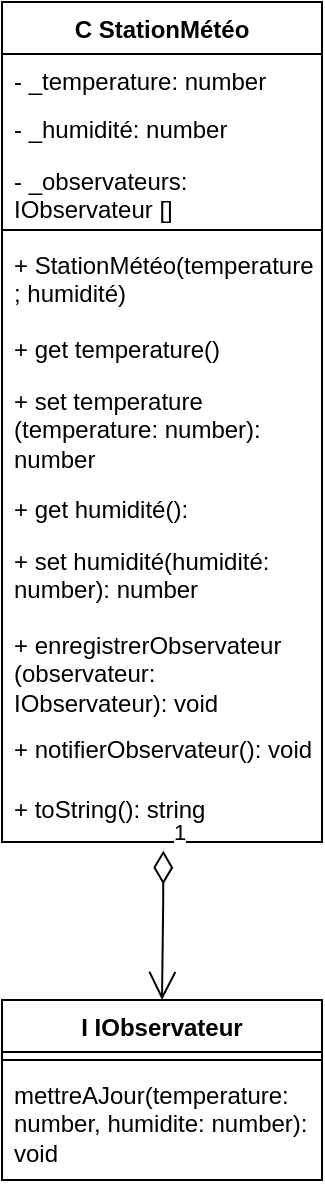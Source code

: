 <mxfile version="21.3.2" type="device">
  <diagram name="Page-1" id="--NuLLEFuWHMZJXtM4jA">
    <mxGraphModel dx="744" dy="764" grid="1" gridSize="10" guides="1" tooltips="1" connect="1" arrows="1" fold="1" page="1" pageScale="1" pageWidth="827" pageHeight="1169" math="0" shadow="0">
      <root>
        <mxCell id="0" />
        <mxCell id="1" parent="0" />
        <mxCell id="MaUDG1iLYubECmFozxPo-1" value="C StationMétéo" style="swimlane;fontStyle=1;align=center;verticalAlign=top;childLayout=stackLayout;horizontal=1;startSize=26;horizontalStack=0;resizeParent=1;resizeParentMax=0;resizeLast=0;collapsible=1;marginBottom=0;whiteSpace=wrap;html=1;" vertex="1" parent="1">
          <mxGeometry x="334" y="40" width="160" height="420" as="geometry" />
        </mxCell>
        <mxCell id="MaUDG1iLYubECmFozxPo-2" value="- _temperature: number" style="text;strokeColor=none;fillColor=none;align=left;verticalAlign=top;spacingLeft=4;spacingRight=4;overflow=hidden;rotatable=0;points=[[0,0.5],[1,0.5]];portConstraint=eastwest;whiteSpace=wrap;html=1;" vertex="1" parent="MaUDG1iLYubECmFozxPo-1">
          <mxGeometry y="26" width="160" height="24" as="geometry" />
        </mxCell>
        <mxCell id="MaUDG1iLYubECmFozxPo-7" value="- _humidité: number" style="text;strokeColor=none;fillColor=none;align=left;verticalAlign=top;spacingLeft=4;spacingRight=4;overflow=hidden;rotatable=0;points=[[0,0.5],[1,0.5]];portConstraint=eastwest;whiteSpace=wrap;html=1;" vertex="1" parent="MaUDG1iLYubECmFozxPo-1">
          <mxGeometry y="50" width="160" height="26" as="geometry" />
        </mxCell>
        <mxCell id="MaUDG1iLYubECmFozxPo-6" value="- _observateurs: IObservateur []" style="text;strokeColor=none;fillColor=none;align=left;verticalAlign=top;spacingLeft=4;spacingRight=4;overflow=hidden;rotatable=0;points=[[0,0.5],[1,0.5]];portConstraint=eastwest;whiteSpace=wrap;html=1;" vertex="1" parent="MaUDG1iLYubECmFozxPo-1">
          <mxGeometry y="76" width="160" height="34" as="geometry" />
        </mxCell>
        <mxCell id="MaUDG1iLYubECmFozxPo-3" value="" style="line;strokeWidth=1;fillColor=none;align=left;verticalAlign=middle;spacingTop=-1;spacingLeft=3;spacingRight=3;rotatable=0;labelPosition=right;points=[];portConstraint=eastwest;strokeColor=inherit;" vertex="1" parent="MaUDG1iLYubECmFozxPo-1">
          <mxGeometry y="110" width="160" height="8" as="geometry" />
        </mxCell>
        <mxCell id="MaUDG1iLYubECmFozxPo-4" value="+ StationMétéo(temperature ; humidité)&amp;nbsp;" style="text;strokeColor=none;fillColor=none;align=left;verticalAlign=top;spacingLeft=4;spacingRight=4;overflow=hidden;rotatable=0;points=[[0,0.5],[1,0.5]];portConstraint=eastwest;whiteSpace=wrap;html=1;" vertex="1" parent="MaUDG1iLYubECmFozxPo-1">
          <mxGeometry y="118" width="160" height="42" as="geometry" />
        </mxCell>
        <mxCell id="MaUDG1iLYubECmFozxPo-8" value="+ get temperature()" style="text;strokeColor=none;fillColor=none;align=left;verticalAlign=top;spacingLeft=4;spacingRight=4;overflow=hidden;rotatable=0;points=[[0,0.5],[1,0.5]];portConstraint=eastwest;whiteSpace=wrap;html=1;" vertex="1" parent="MaUDG1iLYubECmFozxPo-1">
          <mxGeometry y="160" width="160" height="26" as="geometry" />
        </mxCell>
        <mxCell id="MaUDG1iLYubECmFozxPo-5" value="+ set temperature (temperature: number): number" style="text;strokeColor=none;fillColor=none;align=left;verticalAlign=top;spacingLeft=4;spacingRight=4;overflow=hidden;rotatable=0;points=[[0,0.5],[1,0.5]];portConstraint=eastwest;whiteSpace=wrap;html=1;" vertex="1" parent="MaUDG1iLYubECmFozxPo-1">
          <mxGeometry y="186" width="160" height="54" as="geometry" />
        </mxCell>
        <mxCell id="MaUDG1iLYubECmFozxPo-9" value="+ get humidité():" style="text;strokeColor=none;fillColor=none;align=left;verticalAlign=top;spacingLeft=4;spacingRight=4;overflow=hidden;rotatable=0;points=[[0,0.5],[1,0.5]];portConstraint=eastwest;whiteSpace=wrap;html=1;" vertex="1" parent="MaUDG1iLYubECmFozxPo-1">
          <mxGeometry y="240" width="160" height="26" as="geometry" />
        </mxCell>
        <mxCell id="MaUDG1iLYubECmFozxPo-10" value="+ set humidité(humidité: number): number" style="text;strokeColor=none;fillColor=none;align=left;verticalAlign=top;spacingLeft=4;spacingRight=4;overflow=hidden;rotatable=0;points=[[0,0.5],[1,0.5]];portConstraint=eastwest;whiteSpace=wrap;html=1;" vertex="1" parent="MaUDG1iLYubECmFozxPo-1">
          <mxGeometry y="266" width="160" height="42" as="geometry" />
        </mxCell>
        <mxCell id="MaUDG1iLYubECmFozxPo-11" value="+ enregistrerObservateur (observateur: IObservateur): void" style="text;strokeColor=none;fillColor=none;align=left;verticalAlign=top;spacingLeft=4;spacingRight=4;overflow=hidden;rotatable=0;points=[[0,0.5],[1,0.5]];portConstraint=eastwest;whiteSpace=wrap;html=1;" vertex="1" parent="MaUDG1iLYubECmFozxPo-1">
          <mxGeometry y="308" width="160" height="52" as="geometry" />
        </mxCell>
        <mxCell id="MaUDG1iLYubECmFozxPo-13" value="+ notifierObservateur(): void" style="text;strokeColor=none;fillColor=none;align=left;verticalAlign=top;spacingLeft=4;spacingRight=4;overflow=hidden;rotatable=0;points=[[0,0.5],[1,0.5]];portConstraint=eastwest;whiteSpace=wrap;html=1;" vertex="1" parent="MaUDG1iLYubECmFozxPo-1">
          <mxGeometry y="360" width="160" height="30" as="geometry" />
        </mxCell>
        <mxCell id="MaUDG1iLYubECmFozxPo-12" value="+ toString(): string" style="text;strokeColor=none;fillColor=none;align=left;verticalAlign=top;spacingLeft=4;spacingRight=4;overflow=hidden;rotatable=0;points=[[0,0.5],[1,0.5]];portConstraint=eastwest;whiteSpace=wrap;html=1;" vertex="1" parent="MaUDG1iLYubECmFozxPo-1">
          <mxGeometry y="390" width="160" height="30" as="geometry" />
        </mxCell>
        <mxCell id="MaUDG1iLYubECmFozxPo-14" value="I IObservateur" style="swimlane;fontStyle=1;align=center;verticalAlign=top;childLayout=stackLayout;horizontal=1;startSize=26;horizontalStack=0;resizeParent=1;resizeParentMax=0;resizeLast=0;collapsible=1;marginBottom=0;whiteSpace=wrap;html=1;" vertex="1" parent="1">
          <mxGeometry x="334" y="539" width="160" height="90" as="geometry" />
        </mxCell>
        <mxCell id="MaUDG1iLYubECmFozxPo-16" value="" style="line;strokeWidth=1;fillColor=none;align=left;verticalAlign=middle;spacingTop=-1;spacingLeft=3;spacingRight=3;rotatable=0;labelPosition=right;points=[];portConstraint=eastwest;strokeColor=inherit;" vertex="1" parent="MaUDG1iLYubECmFozxPo-14">
          <mxGeometry y="26" width="160" height="8" as="geometry" />
        </mxCell>
        <mxCell id="MaUDG1iLYubECmFozxPo-17" value="mettreAJour(temperature: number, humidite: number): void" style="text;strokeColor=none;fillColor=none;align=left;verticalAlign=top;spacingLeft=4;spacingRight=4;overflow=hidden;rotatable=0;points=[[0,0.5],[1,0.5]];portConstraint=eastwest;whiteSpace=wrap;html=1;" vertex="1" parent="MaUDG1iLYubECmFozxPo-14">
          <mxGeometry y="34" width="160" height="56" as="geometry" />
        </mxCell>
        <mxCell id="MaUDG1iLYubECmFozxPo-18" value="1" style="endArrow=open;html=1;endSize=12;startArrow=diamondThin;startSize=14;startFill=0;edgeStyle=orthogonalEdgeStyle;align=left;verticalAlign=bottom;rounded=0;exitX=0.504;exitY=1.144;exitDx=0;exitDy=0;exitPerimeter=0;entryX=0.5;entryY=0;entryDx=0;entryDy=0;" edge="1" parent="1" source="MaUDG1iLYubECmFozxPo-12" target="MaUDG1iLYubECmFozxPo-14">
          <mxGeometry x="-1" y="3" relative="1" as="geometry">
            <mxPoint x="400" y="690" as="sourcePoint" />
            <mxPoint x="560" y="690" as="targetPoint" />
            <Array as="points">
              <mxPoint x="414" y="490" />
              <mxPoint x="414" y="490" />
            </Array>
          </mxGeometry>
        </mxCell>
      </root>
    </mxGraphModel>
  </diagram>
</mxfile>
